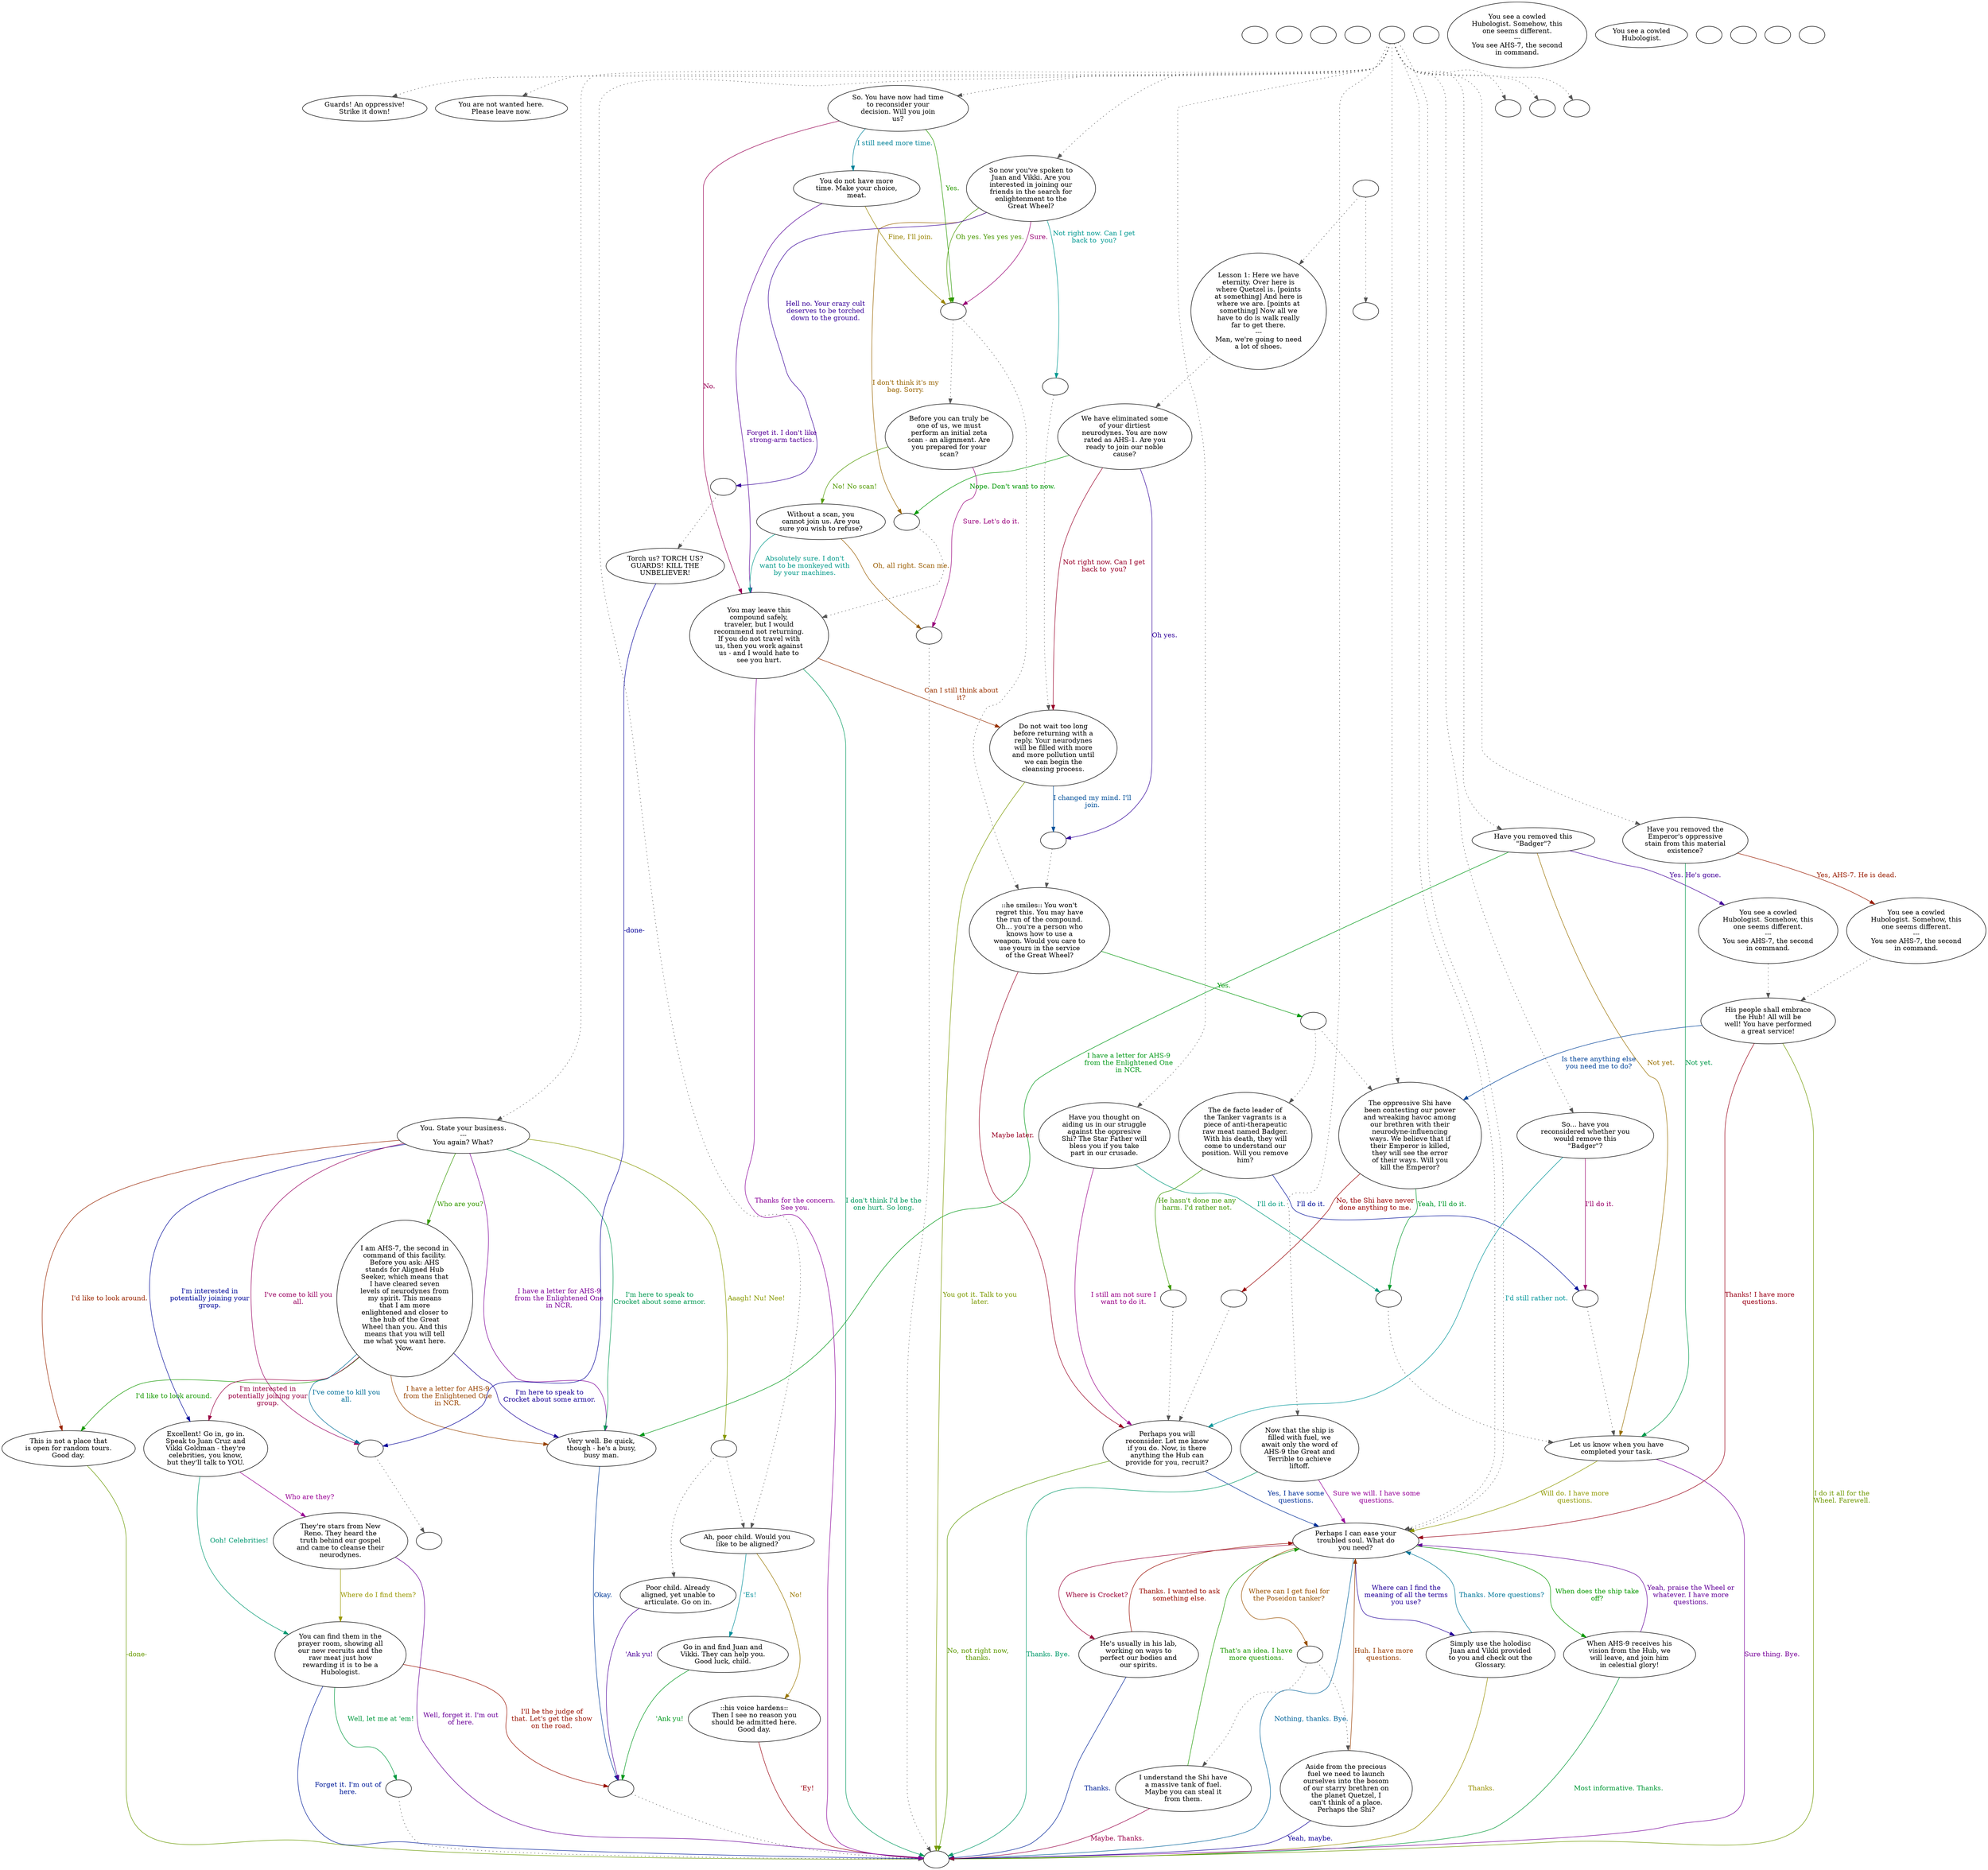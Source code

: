 digraph fcoz7 {
  "checkPartyMembersNearDoor" [style=filled       fillcolor="#FFFFFF"       color="#000000"]
  "checkPartyMembersNearDoor" [label=""]
  "start" [style=filled       fillcolor="#FFFFFF"       color="#000000"]
  "start" [label=""]
  "critter_p_proc" [style=filled       fillcolor="#FFFFFF"       color="#000000"]
  "critter_p_proc" [label=""]
  "pickup_p_proc" [style=filled       fillcolor="#FFFFFF"       color="#000000"]
  "pickup_p_proc" [label=""]
  "talk_p_proc" [style=filled       fillcolor="#FFFFFF"       color="#000000"]
  "talk_p_proc" -> "Node001" [style=dotted color="#555555"]
  "talk_p_proc" -> "Node039" [style=dotted color="#555555"]
  "talk_p_proc" -> "Node013" [style=dotted color="#555555"]
  "talk_p_proc" -> "Node018" [style=dotted color="#555555"]
  "talk_p_proc" -> "Node002" [style=dotted color="#555555"]
  "talk_p_proc" -> "Node023" [style=dotted color="#555555"]
  "talk_p_proc" -> "Node027" [style=dotted color="#555555"]
  "talk_p_proc" -> "Node028" [style=dotted color="#555555"]
  "talk_p_proc" -> "Node030" [style=dotted color="#555555"]
  "talk_p_proc" -> "Node020" [style=dotted color="#555555"]
  "talk_p_proc" -> "Node022" [style=dotted color="#555555"]
  "talk_p_proc" -> "Node025" [style=dotted color="#555555"]
  "talk_p_proc" -> "Node003" [style=dotted color="#555555"]
  "talk_p_proc" -> "Node023" [style=dotted color="#555555"]
  "talk_p_proc" -> "doCallGuards" [style=dotted color="#555555"]
  "talk_p_proc" -> "doForceFieldOff" [style=dotted color="#555555"]
  "talk_p_proc" -> "doAdjust" [style=dotted color="#555555"]
  "talk_p_proc" [label=""]
  "destroy_p_proc" [style=filled       fillcolor="#FFFFFF"       color="#000000"]
  "destroy_p_proc" [label=""]
  "look_at_p_proc" [style=filled       fillcolor="#FFFFFF"       color="#000000"]
  "look_at_p_proc" [label="You see a cowled\nHubologist. Somehow, this\none seems different.\n---\nYou see AHS-7, the second\nin command."]
  "description_p_proc" [style=filled       fillcolor="#FFFFFF"       color="#000000"]
  "description_p_proc" [label="You see a cowled\nHubologist."]
  "use_skill_on_p_proc" [style=filled       fillcolor="#FFFFFF"       color="#000000"]
  "use_skill_on_p_proc" [label=""]
  "damage_p_proc" [style=filled       fillcolor="#FFFFFF"       color="#000000"]
  "damage_p_proc" [label=""]
  "map_enter_p_proc" [style=filled       fillcolor="#FFFFFF"       color="#000000"]
  "map_enter_p_proc" [label=""]
  "combat_p_proc" [style=filled       fillcolor="#FFFFFF"       color="#000000"]
  "combat_p_proc" [label=""]
  "Node998" [style=filled       fillcolor="#FFFFFF"       color="#000000"]
  "Node998" [label=""]
  "Node999" [style=filled       fillcolor="#FFFFFF"       color="#000000"]
  "Node999" [label=""]
  "Node001" [style=filled       fillcolor="#FFFFFF"       color="#000000"]
  "Node001" [label="Guards! An oppressive!\nStrike it down!"]
  "Node002" [style=filled       fillcolor="#FFFFFF"       color="#000000"]
  "Node002" [label="You. State your business.\n---\nYou again? What?"]
  "Node002" -> "Node0304" [label="Aaagh! Nu! Nee!" color="#879900" fontcolor="#879900"]
  "Node002" -> "Node007" [label="I have a letter for AHS-9\nfrom the Enlightened One\nin NCR." color="#7E0099" fontcolor="#7E0099"]
  "Node002" -> "Node007" [label="I'm here to speak to\nCrocket about some armor." color="#009951" fontcolor="#009951"]
  "Node002" -> "Node008" [label="I'd like to look around." color="#992500" fontcolor="#992500"]
  "Node002" -> "Node009" [label="I'm interested in\npotentially joining your\ngroup." color="#000899" fontcolor="#000899"]
  "Node002" -> "Node010" [label="Who are you?" color="#359900" fontcolor="#359900"]
  "Node002" -> "Node998a" [label="I've come to kill you\nall." color="#990061" fontcolor="#990061"]
  "Node003" [style=filled       fillcolor="#FFFFFF"       color="#000000"]
  "Node003" [label="Ah, poor child. Would you\nlike to be aligned?"]
  "Node003" -> "Node005" [label="'Es!" color="#008E99" fontcolor="#008E99"]
  "Node003" -> "Node006" [label="No!" color="#997700" fontcolor="#997700"]
  "Node004" [style=filled       fillcolor="#FFFFFF"       color="#000000"]
  "Node004" [label="Poor child. Already\naligned, yet unable to\narticulate. Go on in."]
  "Node004" -> "Node999a" [label="'Ank yu!" color="#4B0099" fontcolor="#4B0099"]
  "Node005" [style=filled       fillcolor="#FFFFFF"       color="#000000"]
  "Node005" [label="Go in and find Juan and\nVikki. They can help you.\nGood luck, child."]
  "Node005" -> "Node999a" [label="'Ank yu!" color="#00991E" fontcolor="#00991E"]
  "Node006" [style=filled       fillcolor="#FFFFFF"       color="#000000"]
  "Node006" [label="::his voice hardens::\nThen I see no reason you\nshould be admitted here.\nGood day."]
  "Node006" -> "Node999" [label="'Ey!" color="#99000E" fontcolor="#99000E"]
  "Node007" [style=filled       fillcolor="#FFFFFF"       color="#000000"]
  "Node007" [label="Very well. Be quick,\nthough - he's a busy,\nbusy man."]
  "Node007" -> "Node999a" [label="Okay." color="#003B99" fontcolor="#003B99"]
  "Node008" [style=filled       fillcolor="#FFFFFF"       color="#000000"]
  "Node008" [label="This is not a place that\nis open for random tours.\nGood day."]
  "Node008" -> "Node999" [label="-done-" color="#689900" fontcolor="#689900"]
  "Node009" [style=filled       fillcolor="#FFFFFF"       color="#000000"]
  "Node009" [label="Excellent! Go in, go in.\nSpeak to Juan Cruz and\nVikki Goldman - they're\ncelebrities, you know,\nbut they'll talk to YOU."]
  "Node009" -> "Node011" [label="Who are they?" color="#990094" fontcolor="#990094"]
  "Node009" -> "Node012" [label="Ooh! Celebrities!" color="#009971" fontcolor="#009971"]
  "Node010" [style=filled       fillcolor="#FFFFFF"       color="#000000"]
  "Node010" [label="I am AHS-7, the second in\ncommand of this facility.\nBefore you ask: AHS\nstands for Aligned Hub\nSeeker, which means that\nI have cleared seven\nlevels of neurodynes from\nmy spirit. This means\nthat I am more\nenlightened and closer to\nthe hub of the Great\nWheel than you. And this\nmeans that you will tell\nme what you want here.\nNow."]
  "Node010" -> "Node007" [label="I have a letter for AHS-9\nfrom the Enlightened One\nin NCR." color="#994400" fontcolor="#994400"]
  "Node010" -> "Node007" [label="I'm here to speak to\nCrocket about some armor." color="#180099" fontcolor="#180099"]
  "Node010" -> "Node008" [label="I'd like to look around." color="#159900" fontcolor="#159900"]
  "Node010" -> "Node009" [label="I'm interested in\npotentially joining your\ngroup." color="#990042" fontcolor="#990042"]
  "Node010" -> "Node998a" [label="I've come to kill you\nall." color="#006E99" fontcolor="#006E99"]
  "Node011" [style=filled       fillcolor="#FFFFFF"       color="#000000"]
  "Node011" [label="They're stars from New\nReno. They heard the\ntruth behind our gospel\nand came to cleanse their\nneurodynes."]
  "Node011" -> "Node012" [label="Where do I find them?" color="#999700" fontcolor="#999700"]
  "Node011" -> "Node999" [label="Well, forget it. I'm out\nof here." color="#6A0099" fontcolor="#6A0099"]
  "Node012" [style=filled       fillcolor="#FFFFFF"       color="#000000"]
  "Node012" [label="You can find them in the\nprayer room, showing all\nour new recruits and the\nraw meat just how\nrewarding it is to be a\nHubologist."]
  "Node012" -> "Node999b" [label="Well, let me at 'em!" color="#00993E" fontcolor="#00993E"]
  "Node012" -> "Node999a" [label="I'll be the judge of\nthat. Let's get the show\non the road." color="#991100" fontcolor="#991100"]
  "Node012" -> "Node999" [label="Forget it. I'm out of\nhere." color="#001B99" fontcolor="#001B99"]
  "Node013" [style=filled       fillcolor="#FFFFFF"       color="#000000"]
  "Node013" [label="So now you've spoken to\nJuan and Vikki. Are you\ninterested in joining our\nfriends in the search for\nenlightenment to the\nGreat Wheel?"]
  "Node013" -> "Node1436" [label="Oh yes. Yes yes yes." color="#489900" fontcolor="#489900"]
  "Node013" -> "Node1436" [label="Sure." color="#990075" fontcolor="#990075"]
  "Node013" -> "Node015a" [label="Not right now. Can I get\nback to  you?" color="#009991" fontcolor="#009991"]
  "Node013" -> "Node016a" [label="I don't think it's my\nbag. Sorry." color="#996400" fontcolor="#996400"]
  "Node013" -> "Node017a" [label="Hell no. Your crazy cult\ndeserves to be torched\ndown to the ground." color="#370099" fontcolor="#370099"]
  "Node014" [style=filled       fillcolor="#FFFFFF"       color="#000000"]
  "Node014" [label="::he smiles:: You won't\nregret this. You may have\nthe run of the compound.\nOh... you're a person who\nknows how to use a\nweapon. Would you care to\nuse yours in the service\nof the Great Wheel?"]
  "Node014" -> "Node2026" [label="Yes." color="#00990B" fontcolor="#00990B"]
  "Node014" -> "Node021" [label="Maybe later." color="#990022" fontcolor="#990022"]
  "Node015" [style=filled       fillcolor="#FFFFFF"       color="#000000"]
  "Node015" [label="Do not wait too long\nbefore returning with a\nreply. Your neurodynes\nwill be filled with more\nand more pollution until\nwe can begin the\ncleansing process."]
  "Node015" -> "Node014a" [label="I changed my mind. I'll\njoin." color="#004F99" fontcolor="#004F99"]
  "Node015" -> "Node999" [label="You got it. Talk to you\nlater." color="#7B9900" fontcolor="#7B9900"]
  "Node016" [style=filled       fillcolor="#FFFFFF"       color="#000000"]
  "Node016" [label="You may leave this\ncompound safely,\ntraveler, but I would\nrecommend not returning.\nIf you do not travel with\nus, then you work against\nus - and I would hate to\nsee you hurt."]
  "Node016" -> "Node999" [label="Thanks for the concern.\nSee you." color="#8A0099" fontcolor="#8A0099"]
  "Node016" -> "Node999" [label="I don't think I'd be the\none hurt. So long." color="#00995D" fontcolor="#00995D"]
  "Node016" -> "Node015" [label="Can I still think about\nit?" color="#993100" fontcolor="#993100"]
  "Node017" [style=filled       fillcolor="#FFFFFF"       color="#000000"]
  "Node017" [label="Torch us? TORCH US?\nGUARDS! KILL THE\nUNBELIEVER!"]
  "Node017" -> "Node998a" [label="-done-" color="#040099" fontcolor="#040099"]
  "Node018" [style=filled       fillcolor="#FFFFFF"       color="#000000"]
  "Node018" [label="So. You have now had time\nto reconsider your\ndecision. Will you join\nus?"]
  "Node018" -> "Node1436" [label="Yes." color="#289900" fontcolor="#289900"]
  "Node018" -> "Node016" [label="No." color="#990055" fontcolor="#990055"]
  "Node018" -> "Node019" [label="I still need more time." color="#008299" fontcolor="#008299"]
  "Node019" [style=filled       fillcolor="#FFFFFF"       color="#000000"]
  "Node019" [label="You do not have more\ntime. Make your choice,\nmeat."]
  "Node019" -> "Node1436" [label="Fine, I'll join." color="#998400" fontcolor="#998400"]
  "Node019" -> "Node016" [label="Forget it. I don't like\nstrong-arm tactics." color="#570099" fontcolor="#570099"]
  "Node020" [style=filled       fillcolor="#FFFFFF"       color="#000000"]
  "Node020" [label="The oppressive Shi have\nbeen contesting our power\nand wreaking havoc among\nour brethren with their\nneurodyne-influencing\nways. We believe that if\ntheir Emperor is killed,\nthey will see the error\nof their ways. Will you\nkill the Emperor?"]
  "Node020" -> "Node024a" [label="Yeah, I'll do it." color="#00992A" fontcolor="#00992A"]
  "Node020" -> "Node021a" [label="No, the Shi have never\ndone anything to me." color="#990002" fontcolor="#990002"]
  "Node021" [style=filled       fillcolor="#FFFFFF"       color="#000000"]
  "Node021" [label="Perhaps you will\nreconsider. Let me know\nif you do. Now, is there\nanything the Hub can\nprovide for you, recruit?"]
  "Node021" -> "Node023" [label="Yes, I have some\nquestions." color="#002F99" fontcolor="#002F99"]
  "Node021" -> "Node999" [label="No, not right now,\nthanks." color="#5C9900" fontcolor="#5C9900"]
  "Node022" [style=filled       fillcolor="#FFFFFF"       color="#000000"]
  "Node022" [label="Have you thought on\naiding us in our struggle\nagainst the oppresive\nShi? The Star Father will\nbless you if you take\npart in our crusade."]
  "Node022" -> "Node021" [label="I still am not sure I\nwant to do it." color="#990088" fontcolor="#990088"]
  "Node022" -> "Node024a" [label="I'll do it." color="#00997D" fontcolor="#00997D"]
  "Node023" [style=filled       fillcolor="#FFFFFF"       color="#000000"]
  "Node023" [label="Perhaps I can ease your\ntroubled soul. What do\nyou need?"]
  "Node023" -> "Node3132" [label="Where can I get fuel for\nthe Poseidon tanker?" color="#995000" fontcolor="#995000"]
  "Node023" -> "Node033" [label="Where can I find the\nmeaning of all the terms\nyou use?" color="#240099" fontcolor="#240099"]
  "Node023" -> "Node034" [label="When does the ship take\noff?" color="#099900" fontcolor="#099900"]
  "Node023" -> "Node035" [label="Where is Crocket?" color="#990036" fontcolor="#990036"]
  "Node023" -> "Node999" [label="Nothing, thanks. Bye." color="#006299" fontcolor="#006299"]
  "Node024" [style=filled       fillcolor="#FFFFFF"       color="#000000"]
  "Node024" [label="Let us know when you have\ncompleted your task."]
  "Node024" -> "Node023" [label="Will do. I have more\nquestions." color="#8F9900" fontcolor="#8F9900"]
  "Node024" -> "Node999" [label="Sure thing. Bye." color="#770099" fontcolor="#770099"]
  "Node025" [style=filled       fillcolor="#FFFFFF"       color="#000000"]
  "Node025" [label="Have you removed the\nEmperor's oppressive\nstain from this material\nexistence?"]
  "Node025" -> "Node024" [label="Not yet." color="#00994A" fontcolor="#00994A"]
  "Node025" -> "Node029b" [label="Yes, AHS-7. He is dead." color="#991D00" fontcolor="#991D00"]
  "Node026" [style=filled       fillcolor="#FFFFFF"       color="#000000"]
  "Node026" [label="The de facto leader of\nthe Tanker vagrants is a\npiece of anti-therapeutic\nraw meat named Badger.\nWith his death, they will\ncome to understand our\nposition. Will you remove\nhim?"]
  "Node026" -> "Node024b" [label="I'll do it." color="#000F99" fontcolor="#000F99"]
  "Node026" -> "Node021c" [label="He hasn't done me any\nharm. I'd rather not." color="#3C9900" fontcolor="#3C9900"]
  "Node027" [style=filled       fillcolor="#FFFFFF"       color="#000000"]
  "Node027" [label="So... have you\nreconsidered whether you\nwould remove this\n\"Badger\"?"]
  "Node027" -> "Node024b" [label="I'll do it." color="#990069" fontcolor="#990069"]
  "Node027" -> "Node021" [label="I'd still rather not." color="#009599" fontcolor="#009599"]
  "Node028" [style=filled       fillcolor="#FFFFFF"       color="#000000"]
  "Node028" [label="Have you removed this\n\"Badger\"?"]
  "Node028" -> "Node024" [label="Not yet." color="#997000" fontcolor="#997000"]
  "Node028" -> "Node029a" [label="Yes. He's gone." color="#430099" fontcolor="#430099"]
  "Node028" -> "Node007" [label="I have a letter for AHS-9\nfrom the Enlightened One\nin NCR." color="#009917" fontcolor="#009917"]
  "Node029" [style=filled       fillcolor="#FFFFFF"       color="#000000"]
  "Node029" [label="His people shall embrace\nthe Hub! All will be\nwell! You have performed\na great service!"]
  "Node029" -> "Node023" [label="Thanks! I have more\nquestions." color="#990016" fontcolor="#990016"]
  "Node029" -> "Node020" [label="Is there anything else\nyou need me to do?" color="#004399" fontcolor="#004399"]
  "Node029" -> "Node999" [label="I do it all for the\nWheel. Farewell." color="#6F9900" fontcolor="#6F9900"]
  "Node030" [style=filled       fillcolor="#FFFFFF"       color="#000000"]
  "Node030" [label="Now that the ship is\nfilled with fuel, we\nawait only the word of\nAHS-9 the Great and\nTerrible to achieve\nliftoff."]
  "Node030" -> "Node023" [label="Sure we will. I have some\nquestions." color="#960099" fontcolor="#960099"]
  "Node030" -> "Node999" [label="Thanks. Bye." color="#00996A" fontcolor="#00996A"]
  "Node031" [style=filled       fillcolor="#FFFFFF"       color="#000000"]
  "Node031" [label="Aside from the precious\nfuel we need to launch\nourselves into the bosom\nof our starry brethren on\nthe planet Quetzel, I\ncan't think of a place.\nPerhaps the Shi?"]
  "Node031" -> "Node023" [label="Huh. I have more\nquestions." color="#993D00" fontcolor="#993D00"]
  "Node031" -> "Node999" [label="Yeah, maybe." color="#100099" fontcolor="#100099"]
  "Node032" [style=filled       fillcolor="#FFFFFF"       color="#000000"]
  "Node032" [label="I understand the Shi have\na massive tank of fuel.\nMaybe you can steal it\nfrom them."]
  "Node032" -> "Node023" [label="That's an idea. I have\nmore questions." color="#1C9900" fontcolor="#1C9900"]
  "Node032" -> "Node999" [label="Maybe. Thanks." color="#990049" fontcolor="#990049"]
  "Node033" [style=filled       fillcolor="#FFFFFF"       color="#000000"]
  "Node033" [label="Simply use the holodisc\nJuan and Vikki provided\nto you and check out the\nGlossary."]
  "Node033" -> "Node023" [label="Thanks. More questions?" color="#007699" fontcolor="#007699"]
  "Node033" -> "Node999" [label="Thanks." color="#999000" fontcolor="#999000"]
  "Node034" [style=filled       fillcolor="#FFFFFF"       color="#000000"]
  "Node034" [label="When AHS-9 receives his\nvision from the Hub, we\nwill leave, and join him\nin celestial glory!"]
  "Node034" -> "Node023" [label="Yeah, praise the Wheel or\nwhatever. I have more\nquestions." color="#630099" fontcolor="#630099"]
  "Node034" -> "Node999" [label="Most informative. Thanks." color="#009936" fontcolor="#009936"]
  "Node035" [style=filled       fillcolor="#FFFFFF"       color="#000000"]
  "Node035" [label="He's usually in his lab,\nworking on ways to\nperfect our bodies and\nour spirits."]
  "Node035" -> "Node023" [label="Thanks. I wanted to ask\nsomething else." color="#990A00" fontcolor="#990A00"]
  "Node035" -> "Node999" [label="Thanks." color="#002399" fontcolor="#002399"]
  "Node036" [style=filled       fillcolor="#FFFFFF"       color="#000000"]
  "Node036" [label="Before you can truly be\none of us, we must\nperform an initial zeta\nscan - an alignment. Are\nyou prepared for your\nscan?"]
  "Node036" -> "Node037" [label="No! No scan!" color="#509900" fontcolor="#509900"]
  "Node036" -> "NodeAdjust" [label="Sure. Let's do it." color="#99007C" fontcolor="#99007C"]
  "Node037" [style=filled       fillcolor="#FFFFFF"       color="#000000"]
  "Node037" [label="Without a scan, you\ncannot join us. Are you\nsure you wish to refuse?"]
  "Node037" -> "Node016" [label="Absolutely sure. I don't\nwant to be monkeyed with\nby your machines." color="#009989" fontcolor="#009989"]
  "Node037" -> "NodeAdjust" [label="Oh, all right. Scan me." color="#995C00" fontcolor="#995C00"]
  "Node038" [style=filled       fillcolor="#FFFFFF"       color="#000000"]
  "Node038" [label="We have eliminated some\nof your dirtiest\nneurodynes. You are now\nrated as AHS-1. Are you\nready to join our noble\ncause?"]
  "Node038" -> "Node014a" [label="Oh yes." color="#300099" fontcolor="#300099"]
  "Node038" -> "Node016a" [label="Nope. Don't want to now." color="#009903" fontcolor="#009903"]
  "Node038" -> "Node015" [label="Not right now. Can I get\nback to  you?" color="#990029" fontcolor="#990029"]
  "Node039" [style=filled       fillcolor="#FFFFFF"       color="#000000"]
  "Node039" [label="You are not wanted here.\nPlease leave now."]
  "doCallGuards" [style=filled       fillcolor="#FFFFFF"       color="#000000"]
  "doCallGuards" [label=""]
  "doForceFieldOff" [style=filled       fillcolor="#FFFFFF"       color="#000000"]
  "doForceFieldOff" [label=""]
  "doAdjust" [style=filled       fillcolor="#FFFFFF"       color="#000000"]
  "doAdjust" [label=""]
  "doAdjustEnd" [style=filled       fillcolor="#FFFFFF"       color="#000000"]
  "doAdjustEnd" [label=""]
  "doAdjustLesson1" [style=filled       fillcolor="#FFFFFF"       color="#000000"]
  "doAdjustLesson1" -> "Node038" [style=dotted color="#555555"]
  "doAdjustLesson1" [label="Lesson 1: Here we have\neternity. Over here is\nwhere Quetzel is. [points\nat something] And here is\nwhere we are. [points at\nsomething] Now all we\nhave to do is walk really\nfar to get there.\n---\nMan, we're going to need\na lot of shoes."]
  "timed_event_p_proc" [style=filled       fillcolor="#FFFFFF"       color="#000000"]
  "timed_event_p_proc" -> "doAdjustLesson1" [style=dotted color="#555555"]
  "timed_event_p_proc" -> "doAdjustEnd" [style=dotted color="#555555"]
  "timed_event_p_proc" [label=""]
  "Node999a" [style=filled       fillcolor="#FFFFFF"       color="#000000"]
  "Node999a" -> "Node999" [style=dotted color="#555555"]
  "Node999a" [label=""]
  "Node999b" [style=filled       fillcolor="#FFFFFF"       color="#000000"]
  "Node999b" -> "Node999" [style=dotted color="#555555"]
  "Node999b" [label=""]
  "Node998a" [style=filled       fillcolor="#FFFFFF"       color="#000000"]
  "Node998a" -> "Node998" [style=dotted color="#555555"]
  "Node998a" [label=""]
  "Node0304" [style=filled       fillcolor="#FFFFFF"       color="#000000"]
  "Node0304" -> "Node004" [style=dotted color="#555555"]
  "Node0304" -> "Node003" [style=dotted color="#555555"]
  "Node0304" [label=""]
  "Node1436" [style=filled       fillcolor="#FFFFFF"       color="#000000"]
  "Node1436" -> "Node014" [style=dotted color="#555555"]
  "Node1436" -> "Node036" [style=dotted color="#555555"]
  "Node1436" [label=""]
  "Node015a" [style=filled       fillcolor="#FFFFFF"       color="#000000"]
  "Node015a" -> "Node015" [style=dotted color="#555555"]
  "Node015a" [label=""]
  "Node016a" [style=filled       fillcolor="#FFFFFF"       color="#000000"]
  "Node016a" -> "Node016" [style=dotted color="#555555"]
  "Node016a" [label=""]
  "Node017a" [style=filled       fillcolor="#FFFFFF"       color="#000000"]
  "Node017a" -> "Node017" [style=dotted color="#555555"]
  "Node017a" [label=""]
  "Node2026" [style=filled       fillcolor="#FFFFFF"       color="#000000"]
  "Node2026" -> "Node020" [style=dotted color="#555555"]
  "Node2026" -> "Node026" [style=dotted color="#555555"]
  "Node2026" [label=""]
  "Node014a" [style=filled       fillcolor="#FFFFFF"       color="#000000"]
  "Node014a" -> "Node014" [style=dotted color="#555555"]
  "Node014a" [label=""]
  "Node024a" [style=filled       fillcolor="#FFFFFF"       color="#000000"]
  "Node024a" -> "Node024" [style=dotted color="#555555"]
  "Node024a" [label=""]
  "Node021a" [style=filled       fillcolor="#FFFFFF"       color="#000000"]
  "Node021a" -> "Node021" [style=dotted color="#555555"]
  "Node021a" [label=""]
  "Node3132" [style=filled       fillcolor="#FFFFFF"       color="#000000"]
  "Node3132" -> "Node031" [style=dotted color="#555555"]
  "Node3132" -> "Node032" [style=dotted color="#555555"]
  "Node3132" [label=""]
  "Node029b" [style=filled       fillcolor="#FFFFFF"       color="#000000"]
  "Node029b" -> "Node029" [style=dotted color="#555555"]
  "Node029b" [label="You see a cowled\nHubologist. Somehow, this\none seems different.\n---\nYou see AHS-7, the second\nin command."]
  "Node024b" [style=filled       fillcolor="#FFFFFF"       color="#000000"]
  "Node024b" -> "Node024" [style=dotted color="#555555"]
  "Node024b" [label=""]
  "Node021c" [style=filled       fillcolor="#FFFFFF"       color="#000000"]
  "Node021c" -> "Node021" [style=dotted color="#555555"]
  "Node021c" [label=""]
  "Node029a" [style=filled       fillcolor="#FFFFFF"       color="#000000"]
  "Node029a" -> "Node029" [style=dotted color="#555555"]
  "Node029a" [label="You see a cowled\nHubologist. Somehow, this\none seems different.\n---\nYou see AHS-7, the second\nin command."]
  "NodeAdjust" [style=filled       fillcolor="#FFFFFF"       color="#000000"]
  "NodeAdjust" -> "Node999" [style=dotted color="#555555"]
  "NodeAdjust" [label=""]
}